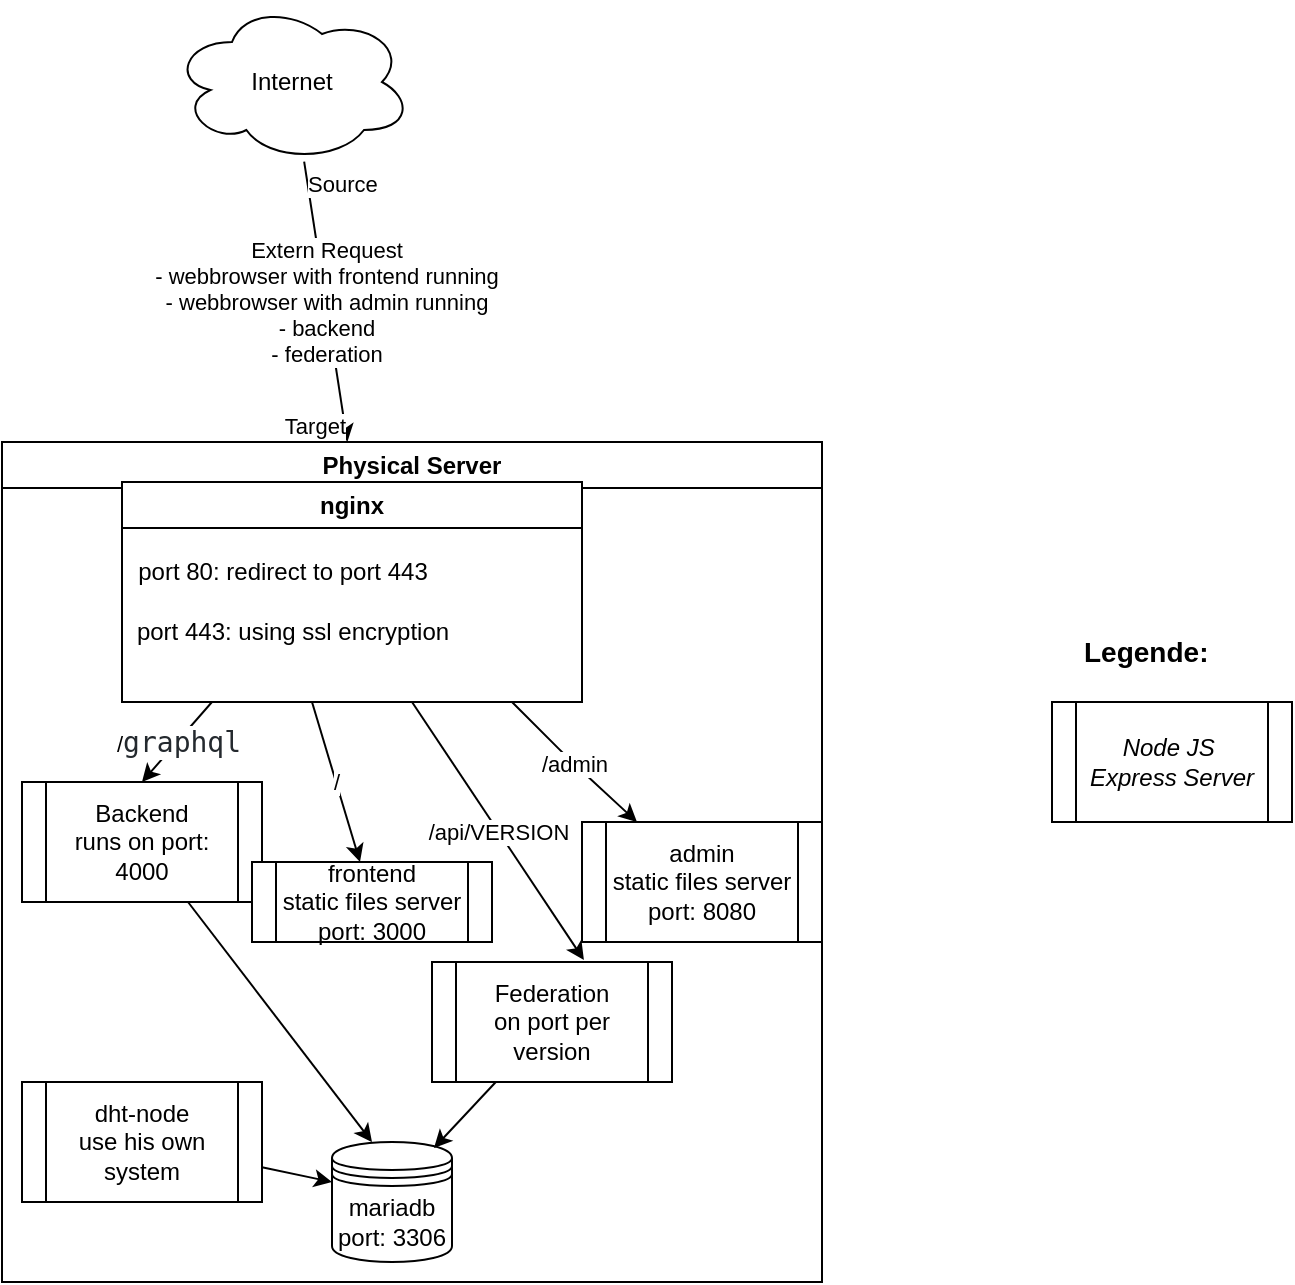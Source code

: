 <mxfile>
    <diagram id="q0c1bfTOSmR5BH1DDDeU" name="Page-1">
        <mxGraphModel dx="874" dy="1662" grid="1" gridSize="10" guides="1" tooltips="1" connect="1" arrows="1" fold="1" page="1" pageScale="1" pageWidth="850" pageHeight="1100" math="0" shadow="0">
            <root>
                <mxCell id="0"/>
                <mxCell id="1" parent="0"/>
                <mxCell id="2" value="Physical Server" style="swimlane;whiteSpace=wrap;html=1;" vertex="1" parent="1">
                    <mxGeometry x="15" y="40" width="410" height="420" as="geometry"/>
                </mxCell>
                <mxCell id="3" value="mariadb&lt;br&gt;port: 3306" style="shape=datastore;whiteSpace=wrap;html=1;" vertex="1" parent="2">
                    <mxGeometry x="165" y="350" width="60" height="60" as="geometry"/>
                </mxCell>
                <mxCell id="4" value="nginx" style="swimlane;whiteSpace=wrap;html=1;startSize=23;" vertex="1" parent="2">
                    <mxGeometry x="60" y="20" width="230" height="110" as="geometry"/>
                </mxCell>
                <mxCell id="5" value="port 80: redirect to port 443" style="text;html=1;align=center;verticalAlign=middle;resizable=0;points=[];autosize=1;strokeColor=none;fillColor=none;" vertex="1" parent="4">
                    <mxGeometry x="-5" y="30" width="170" height="30" as="geometry"/>
                </mxCell>
                <mxCell id="6" value="port 443: using ssl encryption" style="text;html=1;align=center;verticalAlign=middle;resizable=0;points=[];autosize=1;strokeColor=none;fillColor=none;" vertex="1" parent="4">
                    <mxGeometry x="-5" y="60" width="180" height="30" as="geometry"/>
                </mxCell>
                <mxCell id="28" value="" style="endArrow=classic;html=1;entryX=0.5;entryY=0;entryDx=0;entryDy=0;" edge="1" parent="4" target="15">
                    <mxGeometry relative="1" as="geometry">
                        <mxPoint x="45" y="110" as="sourcePoint"/>
                        <mxPoint x="145" y="90" as="targetPoint"/>
                    </mxGeometry>
                </mxCell>
                <mxCell id="29" value="/&lt;span style=&quot;color: rgb(36, 41, 46); font-family: &amp;quot;Droid Sans Mono&amp;quot;, &amp;quot;monospace&amp;quot;, monospace; font-size: 14px;&quot;&gt;graphql&lt;/span&gt;" style="edgeLabel;resizable=0;html=1;align=center;verticalAlign=middle;" connectable="0" vertex="1" parent="28">
                    <mxGeometry relative="1" as="geometry"/>
                </mxCell>
                <mxCell id="41" style="edgeStyle=none;html=1;" edge="1" parent="2" source="15">
                    <mxGeometry relative="1" as="geometry">
                        <mxPoint x="185" y="350" as="targetPoint"/>
                    </mxGeometry>
                </mxCell>
                <mxCell id="15" value="Backend&lt;br&gt;runs on port: 4000" style="shape=process;whiteSpace=wrap;html=1;backgroundOutline=1;" vertex="1" parent="2">
                    <mxGeometry x="10" y="170" width="120" height="60" as="geometry"/>
                </mxCell>
                <mxCell id="17" value="frontend&lt;br&gt;static files server&lt;br&gt;port: 3000" style="shape=process;whiteSpace=wrap;html=1;backgroundOutline=1;" vertex="1" parent="2">
                    <mxGeometry x="125" y="210" width="120" height="40" as="geometry"/>
                </mxCell>
                <mxCell id="18" value="admin&lt;br&gt;static files server&lt;br&gt;port: 8080" style="shape=process;whiteSpace=wrap;html=1;backgroundOutline=1;" vertex="1" parent="2">
                    <mxGeometry x="290" y="190" width="120" height="60" as="geometry"/>
                </mxCell>
                <mxCell id="40" style="edgeStyle=none;html=1;" edge="1" parent="2" source="19">
                    <mxGeometry relative="1" as="geometry">
                        <mxPoint x="165" y="370" as="targetPoint"/>
                    </mxGeometry>
                </mxCell>
                <mxCell id="19" value="dht-node&lt;br&gt;use his own system" style="shape=process;whiteSpace=wrap;html=1;backgroundOutline=1;" vertex="1" parent="2">
                    <mxGeometry x="10" y="320" width="120" height="60" as="geometry"/>
                </mxCell>
                <mxCell id="39" style="edgeStyle=none;html=1;entryX=0.85;entryY=0.05;entryDx=0;entryDy=0;entryPerimeter=0;" edge="1" parent="2" source="21" target="3">
                    <mxGeometry relative="1" as="geometry"/>
                </mxCell>
                <mxCell id="21" value="Federation&lt;br&gt;on port per version" style="shape=process;whiteSpace=wrap;html=1;backgroundOutline=1;" vertex="1" parent="2">
                    <mxGeometry x="215" y="260" width="120" height="60" as="geometry"/>
                </mxCell>
                <mxCell id="30" value="/&lt;br&gt;" style="endArrow=classic;html=1;" edge="1" parent="2" target="17">
                    <mxGeometry relative="1" as="geometry">
                        <mxPoint x="155" y="130" as="sourcePoint"/>
                        <mxPoint x="305" y="150" as="targetPoint"/>
                    </mxGeometry>
                </mxCell>
                <mxCell id="31" value="/" style="edgeLabel;resizable=0;html=1;align=center;verticalAlign=middle;" connectable="0" vertex="1" parent="30">
                    <mxGeometry relative="1" as="geometry"/>
                </mxCell>
                <mxCell id="9" value="" style="endArrow=classic;html=1;" edge="1" parent="1" source="13" target="2">
                    <mxGeometry relative="1" as="geometry">
                        <mxPoint x="210" y="20" as="sourcePoint"/>
                        <mxPoint x="500" y="290" as="targetPoint"/>
                    </mxGeometry>
                </mxCell>
                <mxCell id="10" value="Extern Request&lt;br&gt;- webbrowser with frontend running&lt;br&gt;- webbrowser with admin running&lt;br&gt;- backend&lt;br&gt;- federation" style="edgeLabel;resizable=0;html=1;align=center;verticalAlign=middle;" connectable="0" vertex="1" parent="9">
                    <mxGeometry relative="1" as="geometry"/>
                </mxCell>
                <mxCell id="11" value="Source" style="edgeLabel;resizable=0;html=1;align=left;verticalAlign=bottom;" connectable="0" vertex="1" parent="9">
                    <mxGeometry x="-1" relative="1" as="geometry">
                        <mxPoint y="20" as="offset"/>
                    </mxGeometry>
                </mxCell>
                <mxCell id="12" value="Target" style="edgeLabel;resizable=0;html=1;align=right;verticalAlign=bottom;" connectable="0" vertex="1" parent="9">
                    <mxGeometry x="1" relative="1" as="geometry"/>
                </mxCell>
                <mxCell id="13" value="Internet" style="ellipse;shape=cloud;whiteSpace=wrap;html=1;" vertex="1" parent="1">
                    <mxGeometry x="100" y="-180" width="120" height="80" as="geometry"/>
                </mxCell>
                <mxCell id="33" value="" style="endArrow=classic;html=1;" edge="1" parent="1" target="18">
                    <mxGeometry relative="1" as="geometry">
                        <mxPoint x="270" y="170" as="sourcePoint"/>
                        <mxPoint x="470" y="50" as="targetPoint"/>
                        <Array as="points">
                            <mxPoint x="300" y="200"/>
                        </Array>
                    </mxGeometry>
                </mxCell>
                <mxCell id="34" value="/admin" style="edgeLabel;resizable=0;html=1;align=center;verticalAlign=middle;" connectable="0" vertex="1" parent="33">
                    <mxGeometry relative="1" as="geometry"/>
                </mxCell>
                <mxCell id="35" value="" style="endArrow=classic;html=1;entryX=0.633;entryY=-0.017;entryDx=0;entryDy=0;entryPerimeter=0;" edge="1" parent="1" target="21">
                    <mxGeometry relative="1" as="geometry">
                        <mxPoint x="220" y="170" as="sourcePoint"/>
                        <mxPoint x="470" y="170" as="targetPoint"/>
                    </mxGeometry>
                </mxCell>
                <mxCell id="36" value="/api/VERSION" style="edgeLabel;resizable=0;html=1;align=center;verticalAlign=middle;" connectable="0" vertex="1" parent="35">
                    <mxGeometry relative="1" as="geometry"/>
                </mxCell>
                <mxCell id="43" value="Legende:" style="text;strokeColor=none;fillColor=none;align=left;verticalAlign=middle;spacingLeft=4;spacingRight=4;overflow=hidden;points=[[0,0.5],[1,0.5]];portConstraint=eastwest;rotatable=0;whiteSpace=wrap;html=1;fontStyle=1;fontSize=14;" vertex="1" parent="1">
                    <mxGeometry x="550" y="130" width="80" height="30" as="geometry"/>
                </mxCell>
                <mxCell id="44" value="&lt;i style=&quot;&quot;&gt;Node JS&amp;nbsp;&lt;br&gt;Express Server&lt;/i&gt;" style="shape=process;whiteSpace=wrap;html=1;backgroundOutline=1;" vertex="1" parent="1">
                    <mxGeometry x="540" y="170" width="120" height="60" as="geometry"/>
                </mxCell>
            </root>
        </mxGraphModel>
    </diagram>
</mxfile>